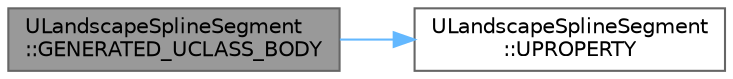 digraph "ULandscapeSplineSegment::GENERATED_UCLASS_BODY"
{
 // INTERACTIVE_SVG=YES
 // LATEX_PDF_SIZE
  bgcolor="transparent";
  edge [fontname=Helvetica,fontsize=10,labelfontname=Helvetica,labelfontsize=10];
  node [fontname=Helvetica,fontsize=10,shape=box,height=0.2,width=0.4];
  rankdir="LR";
  Node1 [id="Node000001",label="ULandscapeSplineSegment\l::GENERATED_UCLASS_BODY",height=0.2,width=0.4,color="gray40", fillcolor="grey60", style="filled", fontcolor="black",tooltip=" "];
  Node1 -> Node2 [id="edge1_Node000001_Node000002",color="steelblue1",style="solid",tooltip=" "];
  Node2 [id="Node000002",label="ULandscapeSplineSegment\l::UPROPERTY",height=0.2,width=0.4,color="grey40", fillcolor="white", style="filled",URL="$dc/daf/classULandscapeSplineSegment.html#a070621858a5a17f8d060437aba09a98a",tooltip="Actual data for spline."];
}
